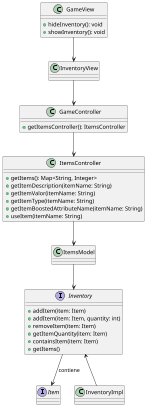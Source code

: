 @startuml
scale 0.4

interface Item {
}

interface Inventory {
    +addItem(item: Item)
    +addItem(item: Item, quantity: int)
    +removeItem(item: Item)
    +getItemQuantity(item: Item)
    +containsItem(item: Item)
    +getItems()
}

class InventoryImpl {
}

class GameController {
    +getItemsController(): ItemsController
}

class ItemsController {
    +getItems(): Map<String, Integer>
    +getItemDescription(itemName: String)
    +getItemValor(itemName: String)
    +getItemType(itemName: String)
    +getItemBoostedAttributeName(itemName: String)
    +useItem(itemName: String)
}

class ItemsModel {
    
}

class GameView {
    +hideInventory(): void
    +showInventory(): void
}

ItemsModel --> Inventory
GameController --> ItemsController
ItemsController --> ItemsModel
Inventory <-- InventoryImpl
Inventory --> Item : contiene
GameView --> InventoryView
InventoryView --> GameController
@enduml
